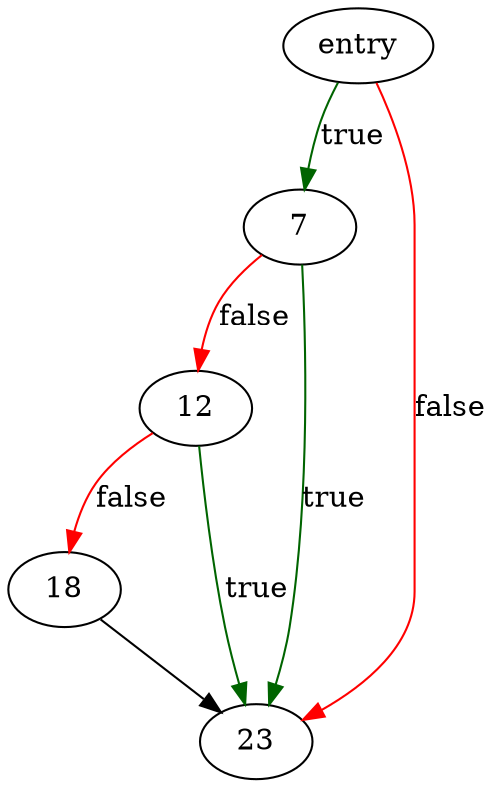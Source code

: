 digraph "sqlite3PagerLockingMode" {
	// Node definitions.
	2 [label=entry];
	7;
	12;
	18;
	23;

	// Edge definitions.
	2 -> 7 [
		color=darkgreen
		label=true
	];
	2 -> 23 [
		color=red
		label=false
	];
	7 -> 12 [
		color=red
		label=false
	];
	7 -> 23 [
		color=darkgreen
		label=true
	];
	12 -> 18 [
		color=red
		label=false
	];
	12 -> 23 [
		color=darkgreen
		label=true
	];
	18 -> 23;
}